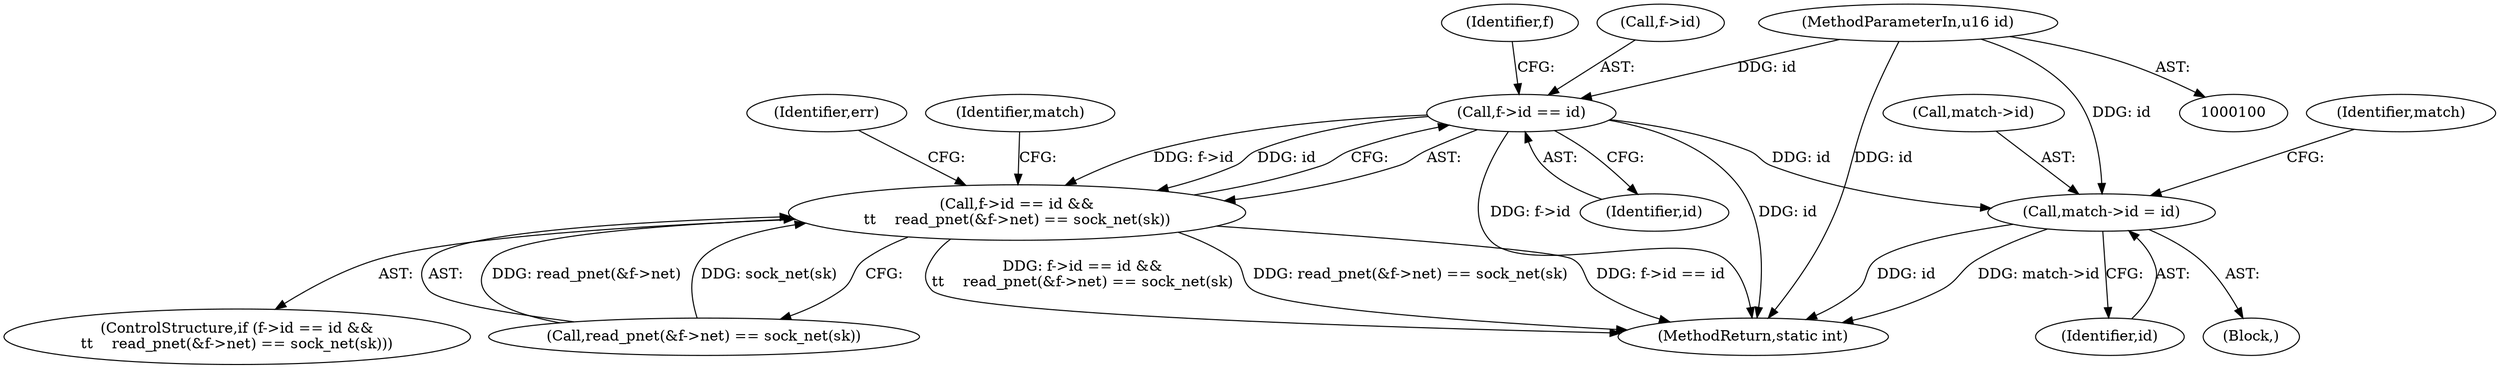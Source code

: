 digraph "0_linux_d199fab63c11998a602205f7ee7ff7c05c97164b@pointer" {
"1000227" [label="(Call,f->id == id)"];
"1000102" [label="(MethodParameterIn,u16 id)"];
"1000226" [label="(Call,f->id == id &&\n\t\t    read_pnet(&f->net) == sock_net(sk))"];
"1000284" [label="(Call,match->id = id)"];
"1000288" [label="(Identifier,id)"];
"1000226" [label="(Call,f->id == id &&\n\t\t    read_pnet(&f->net) == sock_net(sk))"];
"1000227" [label="(Call,f->id == id)"];
"1000225" [label="(ControlStructure,if (f->id == id &&\n\t\t    read_pnet(&f->net) == sock_net(sk)))"];
"1000232" [label="(Call,read_pnet(&f->net) == sock_net(sk))"];
"1000246" [label="(Identifier,err)"];
"1000261" [label="(Block,)"];
"1000102" [label="(MethodParameterIn,u16 id)"];
"1000231" [label="(Identifier,id)"];
"1000459" [label="(MethodReturn,static int)"];
"1000236" [label="(Identifier,f)"];
"1000291" [label="(Identifier,match)"];
"1000285" [label="(Call,match->id)"];
"1000228" [label="(Call,f->id)"];
"1000242" [label="(Identifier,match)"];
"1000284" [label="(Call,match->id = id)"];
"1000227" -> "1000226"  [label="AST: "];
"1000227" -> "1000231"  [label="CFG: "];
"1000228" -> "1000227"  [label="AST: "];
"1000231" -> "1000227"  [label="AST: "];
"1000236" -> "1000227"  [label="CFG: "];
"1000226" -> "1000227"  [label="CFG: "];
"1000227" -> "1000459"  [label="DDG: f->id"];
"1000227" -> "1000459"  [label="DDG: id"];
"1000227" -> "1000226"  [label="DDG: f->id"];
"1000227" -> "1000226"  [label="DDG: id"];
"1000102" -> "1000227"  [label="DDG: id"];
"1000227" -> "1000284"  [label="DDG: id"];
"1000102" -> "1000100"  [label="AST: "];
"1000102" -> "1000459"  [label="DDG: id"];
"1000102" -> "1000284"  [label="DDG: id"];
"1000226" -> "1000225"  [label="AST: "];
"1000226" -> "1000232"  [label="CFG: "];
"1000232" -> "1000226"  [label="AST: "];
"1000242" -> "1000226"  [label="CFG: "];
"1000246" -> "1000226"  [label="CFG: "];
"1000226" -> "1000459"  [label="DDG: f->id == id"];
"1000226" -> "1000459"  [label="DDG: f->id == id &&\n\t\t    read_pnet(&f->net) == sock_net(sk)"];
"1000226" -> "1000459"  [label="DDG: read_pnet(&f->net) == sock_net(sk)"];
"1000232" -> "1000226"  [label="DDG: read_pnet(&f->net)"];
"1000232" -> "1000226"  [label="DDG: sock_net(sk)"];
"1000284" -> "1000261"  [label="AST: "];
"1000284" -> "1000288"  [label="CFG: "];
"1000285" -> "1000284"  [label="AST: "];
"1000288" -> "1000284"  [label="AST: "];
"1000291" -> "1000284"  [label="CFG: "];
"1000284" -> "1000459"  [label="DDG: match->id"];
"1000284" -> "1000459"  [label="DDG: id"];
}
